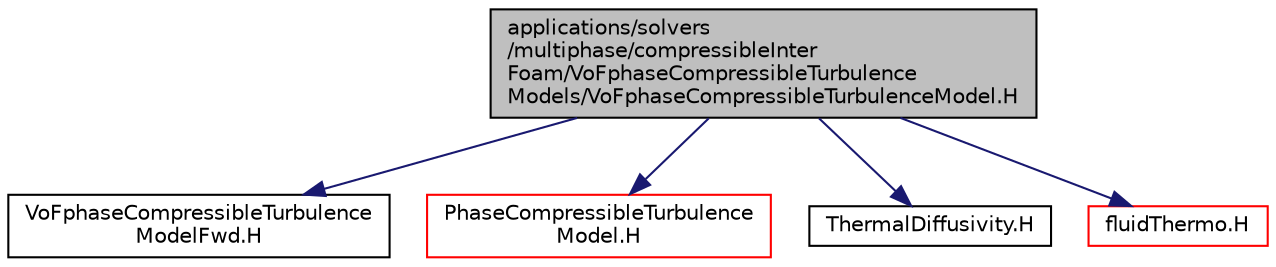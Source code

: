 digraph "applications/solvers/multiphase/compressibleInterFoam/VoFphaseCompressibleTurbulenceModels/VoFphaseCompressibleTurbulenceModel.H"
{
  bgcolor="transparent";
  edge [fontname="Helvetica",fontsize="10",labelfontname="Helvetica",labelfontsize="10"];
  node [fontname="Helvetica",fontsize="10",shape=record];
  Node1 [label="applications/solvers\l/multiphase/compressibleInter\lFoam/VoFphaseCompressibleTurbulence\lModels/VoFphaseCompressibleTurbulenceModel.H",height=0.2,width=0.4,color="black", fillcolor="grey75", style="filled" fontcolor="black"];
  Node1 -> Node2 [color="midnightblue",fontsize="10",style="solid",fontname="Helvetica"];
  Node2 [label="VoFphaseCompressibleTurbulence\lModelFwd.H",height=0.2,width=0.4,color="black",URL="$VoFphaseCompressibleTurbulenceModelFwd_8H.html"];
  Node1 -> Node3 [color="midnightblue",fontsize="10",style="solid",fontname="Helvetica"];
  Node3 [label="PhaseCompressibleTurbulence\lModel.H",height=0.2,width=0.4,color="red",URL="$PhaseCompressibleTurbulenceModel_8H.html"];
  Node1 -> Node4 [color="midnightblue",fontsize="10",style="solid",fontname="Helvetica"];
  Node4 [label="ThermalDiffusivity.H",height=0.2,width=0.4,color="black",URL="$ThermalDiffusivity_8H.html"];
  Node1 -> Node5 [color="midnightblue",fontsize="10",style="solid",fontname="Helvetica"];
  Node5 [label="fluidThermo.H",height=0.2,width=0.4,color="red",URL="$fluidThermo_8H.html"];
}
